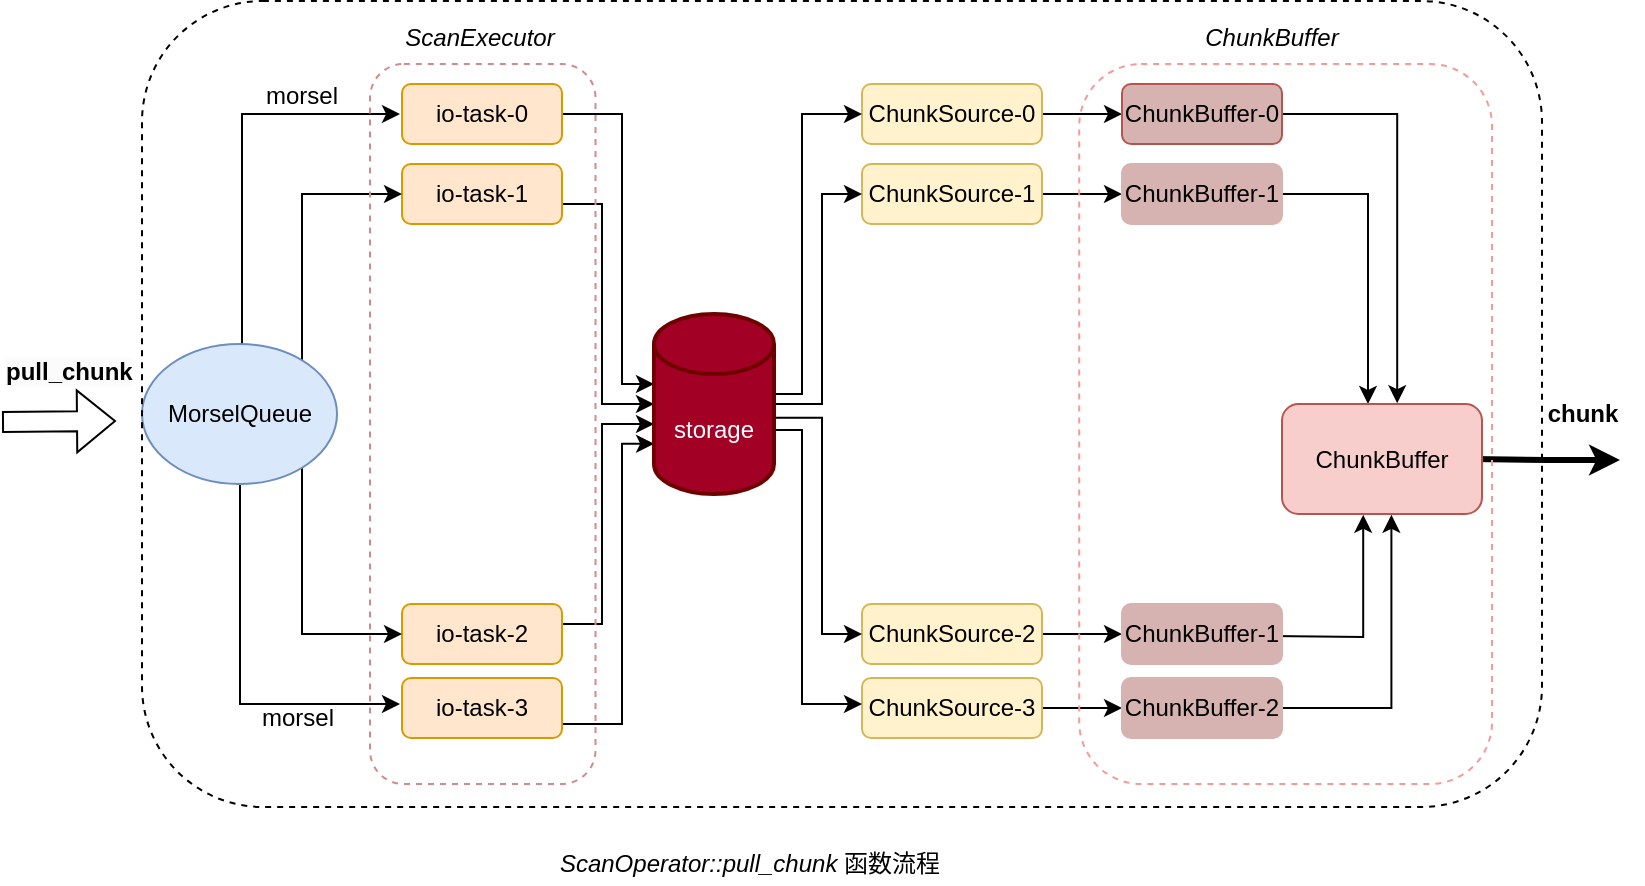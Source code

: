 <mxfile version="21.6.8" type="device">
  <diagram name="第 1 页" id="XjcKkJZFaE9VjZtC2m0P">
    <mxGraphModel dx="954" dy="648" grid="1" gridSize="10" guides="1" tooltips="1" connect="1" arrows="1" fold="1" page="1" pageScale="1" pageWidth="827" pageHeight="1169" math="0" shadow="0">
      <root>
        <mxCell id="0" />
        <mxCell id="1" parent="0" />
        <mxCell id="-LmAr_GwVTla0GqB2lpt-1" style="edgeStyle=orthogonalEdgeStyle;rounded=0;orthogonalLoop=1;jettySize=auto;html=1;exitX=1;exitY=0.5;exitDx=0;exitDy=0;" edge="1" parent="1" source="-LmAr_GwVTla0GqB2lpt-2" target="-LmAr_GwVTla0GqB2lpt-30">
          <mxGeometry relative="1" as="geometry">
            <mxPoint x="335" y="320" as="targetPoint" />
            <Array as="points">
              <mxPoint x="315" y="185" />
              <mxPoint x="315" y="320" />
            </Array>
          </mxGeometry>
        </mxCell>
        <mxCell id="-LmAr_GwVTla0GqB2lpt-2" value="io-task-0" style="rounded=1;whiteSpace=wrap;html=1;fillColor=#ffe6cc;strokeColor=#d79b00;" vertex="1" parent="1">
          <mxGeometry x="205" y="170" width="80" height="30" as="geometry" />
        </mxCell>
        <mxCell id="-LmAr_GwVTla0GqB2lpt-3" style="edgeStyle=orthogonalEdgeStyle;rounded=0;orthogonalLoop=1;jettySize=auto;html=1;exitX=1;exitY=0.5;exitDx=0;exitDy=0;entryX=0;entryY=0.5;entryDx=0;entryDy=0;entryPerimeter=0;" edge="1" parent="1" source="-LmAr_GwVTla0GqB2lpt-4" target="-LmAr_GwVTla0GqB2lpt-30">
          <mxGeometry relative="1" as="geometry">
            <Array as="points">
              <mxPoint x="305" y="230" />
              <mxPoint x="305" y="330" />
            </Array>
          </mxGeometry>
        </mxCell>
        <mxCell id="-LmAr_GwVTla0GqB2lpt-4" value="io-task-1" style="rounded=1;whiteSpace=wrap;html=1;fillColor=#ffe6cc;strokeColor=#d79b00;" vertex="1" parent="1">
          <mxGeometry x="205" y="210" width="80" height="30" as="geometry" />
        </mxCell>
        <mxCell id="-LmAr_GwVTla0GqB2lpt-5" style="edgeStyle=orthogonalEdgeStyle;rounded=0;orthogonalLoop=1;jettySize=auto;html=1;exitX=1;exitY=0.5;exitDx=0;exitDy=0;" edge="1" parent="1" source="-LmAr_GwVTla0GqB2lpt-6" target="-LmAr_GwVTla0GqB2lpt-30">
          <mxGeometry relative="1" as="geometry">
            <mxPoint x="335.0" y="437.5" as="sourcePoint" />
            <mxPoint x="375" y="340" as="targetPoint" />
            <Array as="points">
              <mxPoint x="305" y="440" />
              <mxPoint x="305" y="340" />
            </Array>
          </mxGeometry>
        </mxCell>
        <mxCell id="-LmAr_GwVTla0GqB2lpt-6" value="io-task-2" style="rounded=1;whiteSpace=wrap;html=1;fillColor=#ffe6cc;strokeColor=#d79b00;" vertex="1" parent="1">
          <mxGeometry x="205" y="430" width="80" height="30" as="geometry" />
        </mxCell>
        <mxCell id="-LmAr_GwVTla0GqB2lpt-7" style="edgeStyle=orthogonalEdgeStyle;rounded=0;orthogonalLoop=1;jettySize=auto;html=1;exitX=1;exitY=0.5;exitDx=0;exitDy=0;entryX=0.001;entryY=0.721;entryDx=0;entryDy=0;entryPerimeter=0;" edge="1" parent="1" source="-LmAr_GwVTla0GqB2lpt-8" target="-LmAr_GwVTla0GqB2lpt-30">
          <mxGeometry relative="1" as="geometry">
            <mxPoint x="295" y="514" as="sourcePoint" />
            <mxPoint x="345" y="349.0" as="targetPoint" />
            <Array as="points">
              <mxPoint x="285" y="490" />
              <mxPoint x="315" y="490" />
              <mxPoint x="315" y="350" />
            </Array>
          </mxGeometry>
        </mxCell>
        <mxCell id="-LmAr_GwVTla0GqB2lpt-8" value="io-task-3" style="rounded=1;whiteSpace=wrap;html=1;fillColor=#ffe6cc;strokeColor=#d79b00;" vertex="1" parent="1">
          <mxGeometry x="205" y="467" width="80" height="30" as="geometry" />
        </mxCell>
        <mxCell id="-LmAr_GwVTla0GqB2lpt-9" value="" style="edgeStyle=orthogonalEdgeStyle;rounded=0;orthogonalLoop=1;jettySize=auto;html=1;exitX=0.5;exitY=0;exitDx=0;exitDy=0;entryX=0;entryY=0.5;entryDx=0;entryDy=0;" edge="1" parent="1" source="-LmAr_GwVTla0GqB2lpt-25">
          <mxGeometry x="0.396" y="5" relative="1" as="geometry">
            <mxPoint x="132.208" y="305.28" as="sourcePoint" />
            <mxPoint x="204" y="185" as="targetPoint" />
            <Array as="points">
              <mxPoint x="125" y="300" />
              <mxPoint x="125" y="185" />
            </Array>
            <mxPoint as="offset" />
          </mxGeometry>
        </mxCell>
        <mxCell id="-LmAr_GwVTla0GqB2lpt-10" style="edgeStyle=orthogonalEdgeStyle;rounded=0;orthogonalLoop=1;jettySize=auto;html=1;exitX=1;exitY=0;exitDx=0;exitDy=0;entryX=0;entryY=0.5;entryDx=0;entryDy=0;" edge="1" parent="1" source="-LmAr_GwVTla0GqB2lpt-25" target="-LmAr_GwVTla0GqB2lpt-4">
          <mxGeometry relative="1" as="geometry">
            <mxPoint x="166.24" y="319.44" as="sourcePoint" />
            <Array as="points">
              <mxPoint x="155" y="310" />
              <mxPoint x="155" y="225" />
            </Array>
          </mxGeometry>
        </mxCell>
        <mxCell id="-LmAr_GwVTla0GqB2lpt-11" style="edgeStyle=orthogonalEdgeStyle;rounded=0;orthogonalLoop=1;jettySize=auto;html=1;entryX=0;entryY=0.5;entryDx=0;entryDy=0;exitX=1;exitY=1;exitDx=0;exitDy=0;" edge="1" parent="1" source="-LmAr_GwVTla0GqB2lpt-25" target="-LmAr_GwVTla0GqB2lpt-6">
          <mxGeometry relative="1" as="geometry">
            <mxPoint x="166.96" y="358.56" as="sourcePoint" />
            <Array as="points">
              <mxPoint x="155" y="360" />
              <mxPoint x="155" y="445" />
            </Array>
          </mxGeometry>
        </mxCell>
        <mxCell id="-LmAr_GwVTla0GqB2lpt-12" style="edgeStyle=orthogonalEdgeStyle;rounded=0;orthogonalLoop=1;jettySize=auto;html=1;entryX=0.406;entryY=1.007;entryDx=0;entryDy=0;entryPerimeter=0;" edge="1" parent="1" target="-LmAr_GwVTla0GqB2lpt-41">
          <mxGeometry relative="1" as="geometry">
            <mxPoint x="635" y="446" as="sourcePoint" />
            <mxPoint x="687.5" y="360" as="targetPoint" />
          </mxGeometry>
        </mxCell>
        <mxCell id="-LmAr_GwVTla0GqB2lpt-13" style="edgeStyle=orthogonalEdgeStyle;rounded=0;orthogonalLoop=1;jettySize=auto;html=1;exitX=1;exitY=0.5;exitDx=0;exitDy=0;entryX=0;entryY=0.5;entryDx=0;entryDy=0;" edge="1" parent="1" source="-LmAr_GwVTla0GqB2lpt-14" target="-LmAr_GwVTla0GqB2lpt-38">
          <mxGeometry relative="1" as="geometry" />
        </mxCell>
        <mxCell id="-LmAr_GwVTla0GqB2lpt-14" value="ChunkSource-2" style="rounded=1;whiteSpace=wrap;html=1;fillColor=#fff2cc;strokeColor=#d6b656;" vertex="1" parent="1">
          <mxGeometry x="435" y="430" width="90" height="30" as="geometry" />
        </mxCell>
        <mxCell id="-LmAr_GwVTla0GqB2lpt-15" style="edgeStyle=orthogonalEdgeStyle;rounded=0;orthogonalLoop=1;jettySize=auto;html=1;entryX=0.547;entryY=1.007;entryDx=0;entryDy=0;entryPerimeter=0;exitX=1;exitY=0.5;exitDx=0;exitDy=0;" edge="1" parent="1" source="-LmAr_GwVTla0GqB2lpt-39" target="-LmAr_GwVTla0GqB2lpt-41">
          <mxGeometry relative="1" as="geometry">
            <mxPoint x="645" y="490" as="sourcePoint" />
            <mxPoint x="698.57" y="368.96" as="targetPoint" />
          </mxGeometry>
        </mxCell>
        <mxCell id="-LmAr_GwVTla0GqB2lpt-16" style="edgeStyle=orthogonalEdgeStyle;rounded=0;orthogonalLoop=1;jettySize=auto;html=1;exitX=1;exitY=0.5;exitDx=0;exitDy=0;entryX=0;entryY=0.5;entryDx=0;entryDy=0;" edge="1" parent="1" source="-LmAr_GwVTla0GqB2lpt-17" target="-LmAr_GwVTla0GqB2lpt-39">
          <mxGeometry relative="1" as="geometry" />
        </mxCell>
        <mxCell id="-LmAr_GwVTla0GqB2lpt-17" value="ChunkSource-3" style="rounded=1;whiteSpace=wrap;html=1;fillColor=#fff2cc;strokeColor=#d6b656;" vertex="1" parent="1">
          <mxGeometry x="435" y="467" width="90" height="30" as="geometry" />
        </mxCell>
        <mxCell id="-LmAr_GwVTla0GqB2lpt-18" style="edgeStyle=orthogonalEdgeStyle;rounded=0;orthogonalLoop=1;jettySize=auto;html=1;exitX=1;exitY=0.5;exitDx=0;exitDy=0;" edge="1" parent="1" source="-LmAr_GwVTla0GqB2lpt-37" target="-LmAr_GwVTla0GqB2lpt-41">
          <mxGeometry relative="1" as="geometry">
            <mxPoint x="655" y="231" as="sourcePoint" />
            <mxPoint x="688.31" y="322.4" as="targetPoint" />
            <Array as="points">
              <mxPoint x="688" y="225" />
            </Array>
          </mxGeometry>
        </mxCell>
        <mxCell id="-LmAr_GwVTla0GqB2lpt-19" style="edgeStyle=orthogonalEdgeStyle;rounded=0;orthogonalLoop=1;jettySize=auto;html=1;exitX=1;exitY=0.5;exitDx=0;exitDy=0;entryX=0;entryY=0.5;entryDx=0;entryDy=0;" edge="1" parent="1" source="-LmAr_GwVTla0GqB2lpt-20" target="-LmAr_GwVTla0GqB2lpt-37">
          <mxGeometry relative="1" as="geometry" />
        </mxCell>
        <mxCell id="-LmAr_GwVTla0GqB2lpt-20" value="ChunkSource-1" style="rounded=1;whiteSpace=wrap;html=1;fillColor=#fff2cc;strokeColor=#d6b656;" vertex="1" parent="1">
          <mxGeometry x="435" y="210" width="90" height="30" as="geometry" />
        </mxCell>
        <mxCell id="-LmAr_GwVTla0GqB2lpt-21" style="edgeStyle=orthogonalEdgeStyle;rounded=0;orthogonalLoop=1;jettySize=auto;html=1;entryX=0.576;entryY=-0.007;entryDx=0;entryDy=0;entryPerimeter=0;exitX=1;exitY=0.5;exitDx=0;exitDy=0;" edge="1" parent="1" source="-LmAr_GwVTla0GqB2lpt-36" target="-LmAr_GwVTla0GqB2lpt-41">
          <mxGeometry relative="1" as="geometry">
            <mxPoint x="645" y="180" as="sourcePoint" />
            <mxPoint x="701" y="309.6" as="targetPoint" />
          </mxGeometry>
        </mxCell>
        <mxCell id="-LmAr_GwVTla0GqB2lpt-22" style="edgeStyle=orthogonalEdgeStyle;rounded=0;orthogonalLoop=1;jettySize=auto;html=1;exitX=1;exitY=0.5;exitDx=0;exitDy=0;entryX=0;entryY=0.5;entryDx=0;entryDy=0;" edge="1" parent="1" source="-LmAr_GwVTla0GqB2lpt-23" target="-LmAr_GwVTla0GqB2lpt-36">
          <mxGeometry relative="1" as="geometry" />
        </mxCell>
        <mxCell id="-LmAr_GwVTla0GqB2lpt-23" value="ChunkSource-0" style="rounded=1;whiteSpace=wrap;html=1;fillColor=#fff2cc;strokeColor=#d6b656;" vertex="1" parent="1">
          <mxGeometry x="435" y="170" width="90" height="30" as="geometry" />
        </mxCell>
        <mxCell id="-LmAr_GwVTla0GqB2lpt-24" style="edgeStyle=orthogonalEdgeStyle;rounded=0;orthogonalLoop=1;jettySize=auto;html=1;exitX=0.5;exitY=1;exitDx=0;exitDy=0;" edge="1" parent="1">
          <mxGeometry relative="1" as="geometry">
            <mxPoint x="122.75" y="370" as="sourcePoint" />
            <mxPoint x="204.0" y="480" as="targetPoint" />
            <Array as="points">
              <mxPoint x="124" y="370" />
              <mxPoint x="124" y="480" />
            </Array>
          </mxGeometry>
        </mxCell>
        <mxCell id="-LmAr_GwVTla0GqB2lpt-25" value="MorselQueue" style="ellipse;whiteSpace=wrap;html=1;fillColor=#dae8fc;strokeColor=#6c8ebf;" vertex="1" parent="1">
          <mxGeometry x="75" y="300" width="97.5" height="70" as="geometry" />
        </mxCell>
        <mxCell id="-LmAr_GwVTla0GqB2lpt-26" style="edgeStyle=orthogonalEdgeStyle;rounded=0;orthogonalLoop=1;jettySize=auto;html=1;exitX=0.983;exitY=0.387;exitDx=0;exitDy=0;exitPerimeter=0;entryX=0;entryY=0.5;entryDx=0;entryDy=0;" edge="1" parent="1" source="-LmAr_GwVTla0GqB2lpt-30" target="-LmAr_GwVTla0GqB2lpt-23">
          <mxGeometry relative="1" as="geometry">
            <Array as="points">
              <mxPoint x="390" y="325" />
              <mxPoint x="405" y="325" />
              <mxPoint x="405" y="185" />
            </Array>
          </mxGeometry>
        </mxCell>
        <mxCell id="-LmAr_GwVTla0GqB2lpt-27" style="edgeStyle=orthogonalEdgeStyle;rounded=0;orthogonalLoop=1;jettySize=auto;html=1;exitX=1;exitY=0.5;exitDx=0;exitDy=0;exitPerimeter=0;entryX=0;entryY=0.5;entryDx=0;entryDy=0;" edge="1" parent="1" source="-LmAr_GwVTla0GqB2lpt-30" target="-LmAr_GwVTla0GqB2lpt-20">
          <mxGeometry relative="1" as="geometry">
            <Array as="points">
              <mxPoint x="415" y="330" />
              <mxPoint x="415" y="225" />
            </Array>
          </mxGeometry>
        </mxCell>
        <mxCell id="-LmAr_GwVTla0GqB2lpt-28" style="edgeStyle=orthogonalEdgeStyle;rounded=0;orthogonalLoop=1;jettySize=auto;html=1;exitX=0.997;exitY=0.577;exitDx=0;exitDy=0;exitPerimeter=0;entryX=0;entryY=0.5;entryDx=0;entryDy=0;" edge="1" parent="1" source="-LmAr_GwVTla0GqB2lpt-30" target="-LmAr_GwVTla0GqB2lpt-14">
          <mxGeometry relative="1" as="geometry">
            <mxPoint x="395" y="340" as="sourcePoint" />
            <mxPoint x="435" y="437.5" as="targetPoint" />
            <Array as="points">
              <mxPoint x="415" y="337" />
              <mxPoint x="415" y="445" />
            </Array>
          </mxGeometry>
        </mxCell>
        <mxCell id="-LmAr_GwVTla0GqB2lpt-29" style="edgeStyle=orthogonalEdgeStyle;rounded=0;orthogonalLoop=1;jettySize=auto;html=1;exitX=1;exitY=0;exitDx=0;exitDy=52.5;exitPerimeter=0;" edge="1" parent="1" source="-LmAr_GwVTla0GqB2lpt-30" target="-LmAr_GwVTla0GqB2lpt-17">
          <mxGeometry relative="1" as="geometry">
            <Array as="points">
              <mxPoint x="391" y="343" />
              <mxPoint x="405" y="343" />
              <mxPoint x="405" y="480" />
            </Array>
          </mxGeometry>
        </mxCell>
        <mxCell id="-LmAr_GwVTla0GqB2lpt-30" value="storage" style="shape=cylinder3;whiteSpace=wrap;html=1;boundedLbl=1;backgroundOutline=1;size=15;fillColor=#a20025;fontColor=#ffffff;strokeColor=#6F0000;strokeWidth=2;" vertex="1" parent="1">
          <mxGeometry x="331" y="285" width="60" height="90" as="geometry" />
        </mxCell>
        <mxCell id="-LmAr_GwVTla0GqB2lpt-31" value="" style="rounded=1;whiteSpace=wrap;html=1;fillColor=none;dashed=1;" vertex="1" parent="1">
          <mxGeometry x="75" y="128.5" width="700" height="403" as="geometry" />
        </mxCell>
        <mxCell id="-LmAr_GwVTla0GqB2lpt-32" value="&lt;i&gt;ScanOperator::pull_chunk&lt;/i&gt; 函数流程" style="text;html=1;strokeColor=none;fillColor=none;align=center;verticalAlign=middle;whiteSpace=wrap;rounded=0;" vertex="1" parent="1">
          <mxGeometry x="260" y="550" width="238.25" height="20" as="geometry" />
        </mxCell>
        <mxCell id="-LmAr_GwVTla0GqB2lpt-33" value="" style="shape=flexArrow;endArrow=classic;html=1;rounded=0;entryX=0;entryY=0.528;entryDx=0;entryDy=0;entryPerimeter=0;" edge="1" parent="1">
          <mxGeometry width="50" height="50" relative="1" as="geometry">
            <mxPoint x="5" y="339" as="sourcePoint" />
            <mxPoint x="62" y="338.52" as="targetPoint" />
          </mxGeometry>
        </mxCell>
        <mxCell id="-LmAr_GwVTla0GqB2lpt-34" value="&lt;span style=&quot;color: rgb(0, 0, 0); font-family: Helvetica; font-size: 12px; font-style: normal; font-variant-ligatures: normal; font-variant-caps: normal; letter-spacing: normal; orphans: 2; text-align: center; text-indent: 0px; text-transform: none; widows: 2; word-spacing: 0px; -webkit-text-stroke-width: 0px; background-color: rgb(251, 251, 251); text-decoration-thickness: initial; text-decoration-style: initial; text-decoration-color: initial; float: none; display: inline !important;&quot;&gt;&lt;b&gt;pull_chunk&lt;/b&gt;&lt;/span&gt;" style="text;whiteSpace=wrap;html=1;" vertex="1" parent="1">
          <mxGeometry x="5" y="300" width="70" height="30" as="geometry" />
        </mxCell>
        <mxCell id="-LmAr_GwVTla0GqB2lpt-35" value="&lt;b&gt;chunk&lt;/b&gt;" style="text;html=1;align=center;verticalAlign=middle;resizable=0;points=[];autosize=1;strokeColor=none;fillColor=none;" vertex="1" parent="1">
          <mxGeometry x="765" y="320" width="60" height="30" as="geometry" />
        </mxCell>
        <mxCell id="-LmAr_GwVTla0GqB2lpt-36" value="ChunkBuffer-0" style="rounded=1;whiteSpace=wrap;html=1;fillColor=#D6B2B0;strokeColor=#b85450;" vertex="1" parent="1">
          <mxGeometry x="565" y="170" width="80" height="30" as="geometry" />
        </mxCell>
        <mxCell id="-LmAr_GwVTla0GqB2lpt-37" value="ChunkBuffer-1" style="rounded=1;whiteSpace=wrap;html=1;fillColor=#D6B2B0;strokeColor=#D6B2B0;" vertex="1" parent="1">
          <mxGeometry x="565" y="210" width="80" height="30" as="geometry" />
        </mxCell>
        <mxCell id="-LmAr_GwVTla0GqB2lpt-38" value="ChunkBuffer-1" style="rounded=1;whiteSpace=wrap;html=1;fillColor=#D6B2B0;strokeColor=#D6B2B0;" vertex="1" parent="1">
          <mxGeometry x="565" y="430" width="80" height="30" as="geometry" />
        </mxCell>
        <mxCell id="-LmAr_GwVTla0GqB2lpt-39" value="ChunkBuffer-2" style="rounded=1;whiteSpace=wrap;html=1;fillColor=#D6B2B0;strokeColor=#D6B2B0;" vertex="1" parent="1">
          <mxGeometry x="565" y="467" width="80" height="30" as="geometry" />
        </mxCell>
        <mxCell id="-LmAr_GwVTla0GqB2lpt-40" style="edgeStyle=orthogonalEdgeStyle;rounded=0;orthogonalLoop=1;jettySize=auto;html=1;exitX=1;exitY=0.5;exitDx=0;exitDy=0;strokeWidth=3;" edge="1" parent="1">
          <mxGeometry relative="1" as="geometry">
            <mxPoint x="814" y="358" as="targetPoint" />
            <mxPoint x="740" y="357.5" as="sourcePoint" />
          </mxGeometry>
        </mxCell>
        <mxCell id="-LmAr_GwVTla0GqB2lpt-41" value="ChunkBuffer" style="rounded=1;whiteSpace=wrap;html=1;fillColor=#f8cecc;strokeColor=#b85450;" vertex="1" parent="1">
          <mxGeometry x="645" y="330" width="100" height="55" as="geometry" />
        </mxCell>
        <mxCell id="-LmAr_GwVTla0GqB2lpt-42" value="morsel" style="text;html=1;strokeColor=none;fillColor=none;align=center;verticalAlign=middle;whiteSpace=wrap;rounded=0;" vertex="1" parent="1">
          <mxGeometry x="125" y="166" width="60" height="20" as="geometry" />
        </mxCell>
        <mxCell id="-LmAr_GwVTla0GqB2lpt-43" value="morsel" style="text;html=1;strokeColor=none;fillColor=none;align=center;verticalAlign=middle;whiteSpace=wrap;rounded=0;" vertex="1" parent="1">
          <mxGeometry x="122.5" y="477" width="60" height="20" as="geometry" />
        </mxCell>
        <mxCell id="-LmAr_GwVTla0GqB2lpt-44" value="" style="rounded=1;whiteSpace=wrap;html=1;fillColor=none;dashed=1;strokeColor=#ce8d8d;" vertex="1" parent="1">
          <mxGeometry x="189" y="160" width="112.75" height="360" as="geometry" />
        </mxCell>
        <mxCell id="-LmAr_GwVTla0GqB2lpt-45" value="&lt;i&gt;ScanExecutor&lt;/i&gt;" style="text;html=1;strokeColor=none;fillColor=none;align=center;verticalAlign=middle;whiteSpace=wrap;rounded=0;" vertex="1" parent="1">
          <mxGeometry x="199" y="135" width="90" height="23" as="geometry" />
        </mxCell>
        <mxCell id="-LmAr_GwVTla0GqB2lpt-46" value="" style="rounded=1;whiteSpace=wrap;html=1;fillColor=none;dashed=1;strokeColor=#F19C99;" vertex="1" parent="1">
          <mxGeometry x="543.62" y="160" width="206.38" height="360" as="geometry" />
        </mxCell>
        <mxCell id="-LmAr_GwVTla0GqB2lpt-47" value="&lt;i&gt;ChunkBuffer&lt;/i&gt;" style="text;html=1;strokeColor=none;fillColor=none;align=center;verticalAlign=middle;whiteSpace=wrap;rounded=0;" vertex="1" parent="1">
          <mxGeometry x="595" y="135" width="90" height="23" as="geometry" />
        </mxCell>
      </root>
    </mxGraphModel>
  </diagram>
</mxfile>
